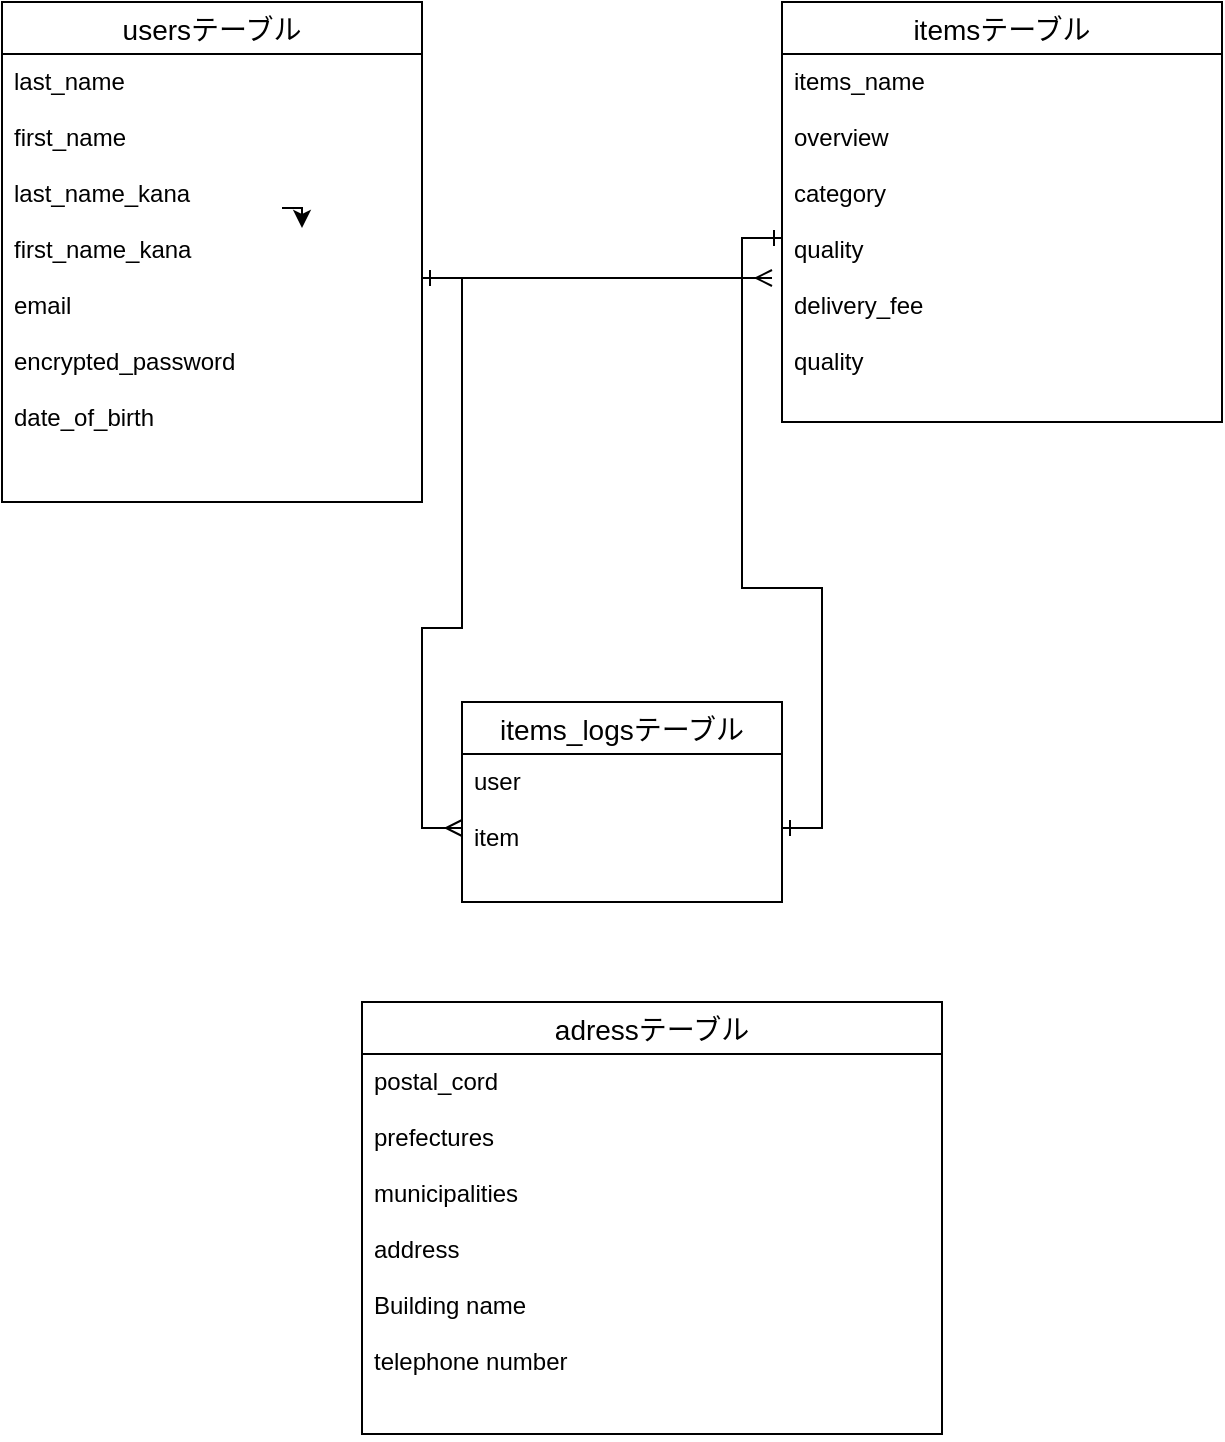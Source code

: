 <mxfile>
    <diagram id="Ypcg4PctWzy4GKVDeQTM" name="ページ1">
        <mxGraphModel dx="912" dy="859" grid="1" gridSize="10" guides="1" tooltips="1" connect="0" arrows="1" fold="1" page="0" pageScale="1" pageWidth="827" pageHeight="1169" math="0" shadow="0">
            <root>
                <mxCell id="0"/>
                <mxCell id="1" parent="0"/>
                <mxCell id="104" value="items_logsテーブル" style="swimlane;fontStyle=0;childLayout=stackLayout;horizontal=1;startSize=26;horizontalStack=0;resizeParent=1;resizeParentMax=0;resizeLast=0;collapsible=1;marginBottom=0;align=center;fontSize=14;" vertex="1" parent="1">
                    <mxGeometry x="350" y="490" width="160" height="100" as="geometry"/>
                </mxCell>
                <mxCell id="105" value="user &#10;&#10;item" style="text;strokeColor=none;fillColor=none;spacingLeft=4;spacingRight=4;overflow=hidden;rotatable=0;points=[[0,0.5],[1,0.5]];portConstraint=eastwest;fontSize=12;" vertex="1" parent="104">
                    <mxGeometry y="26" width="160" height="74" as="geometry"/>
                </mxCell>
                <mxCell id="108" value="adressテーブル" style="swimlane;fontStyle=0;childLayout=stackLayout;horizontal=1;startSize=26;horizontalStack=0;resizeParent=1;resizeParentMax=0;resizeLast=0;collapsible=1;marginBottom=0;align=center;fontSize=14;" vertex="1" parent="1">
                    <mxGeometry x="300" y="640" width="290" height="216" as="geometry"/>
                </mxCell>
                <mxCell id="109" value="postal_cord &#10;&#10;prefectures&#10;&#10;municipalities &#10;&#10;address &#10;&#10;Building name &#10;&#10;telephone number " style="text;strokeColor=none;fillColor=none;spacingLeft=4;spacingRight=4;overflow=hidden;rotatable=0;points=[[0,0.5],[1,0.5]];portConstraint=eastwest;fontSize=12;" vertex="1" parent="108">
                    <mxGeometry y="26" width="290" height="190" as="geometry"/>
                </mxCell>
                <mxCell id="116" style="edgeStyle=orthogonalEdgeStyle;rounded=0;orthogonalLoop=1;jettySize=auto;html=1;" edge="1" parent="1">
                    <mxGeometry relative="1" as="geometry">
                        <mxPoint x="270" y="253" as="targetPoint"/>
                        <mxPoint x="260" y="243" as="sourcePoint"/>
                    </mxGeometry>
                </mxCell>
                <mxCell id="120" value="usersテーブル" style="swimlane;fontStyle=0;childLayout=stackLayout;horizontal=1;startSize=26;horizontalStack=0;resizeParent=1;resizeParentMax=0;resizeLast=0;collapsible=1;marginBottom=0;align=center;fontSize=14;" vertex="1" parent="1">
                    <mxGeometry x="120" y="140" width="210" height="250" as="geometry"/>
                </mxCell>
                <mxCell id="121" value="last_name &#10;&#10;first_name &#10;&#10;last_name_kana &#10;&#10;first_name_kana &#10;&#10;email &#10;&#10;encrypted_password&#10; &#10;date_of_birth" style="text;strokeColor=none;fillColor=none;spacingLeft=4;spacingRight=4;overflow=hidden;rotatable=0;points=[[0,0.5],[1,0.5]];portConstraint=eastwest;fontSize=12;" vertex="1" parent="120">
                    <mxGeometry y="26" width="210" height="224" as="geometry"/>
                </mxCell>
                <mxCell id="126" value="itemsテーブル" style="swimlane;fontStyle=0;childLayout=stackLayout;horizontal=1;startSize=26;horizontalStack=0;resizeParent=1;resizeParentMax=0;resizeLast=0;collapsible=1;marginBottom=0;align=center;fontSize=14;" vertex="1" parent="1">
                    <mxGeometry x="510" y="140" width="220" height="210" as="geometry"/>
                </mxCell>
                <mxCell id="127" value=" items_name&#10; &#10;overview&#10; &#10;category &#10;&#10;quality &#10;&#10;delivery_fee&#10;&#10;quality &#10;" style="text;strokeColor=none;fillColor=none;spacingLeft=4;spacingRight=4;overflow=hidden;rotatable=0;points=[[0,0.5],[1,0.5]];portConstraint=eastwest;fontSize=12;" vertex="1" parent="126">
                    <mxGeometry y="26" width="220" height="184" as="geometry"/>
                </mxCell>
                <mxCell id="144" style="edgeStyle=orthogonalEdgeStyle;rounded=0;orthogonalLoop=1;jettySize=auto;html=1;startArrow=ERone;startFill=0;endArrow=ERmany;endFill=0;verticalAlign=bottom;" edge="1" parent="1" source="121">
                    <mxGeometry relative="1" as="geometry">
                        <mxPoint x="505" y="278" as="targetPoint"/>
                    </mxGeometry>
                </mxCell>
                <mxCell id="148" style="edgeStyle=orthogonalEdgeStyle;rounded=0;orthogonalLoop=1;jettySize=auto;html=1;startArrow=ERone;startFill=0;endArrow=ERmany;endFill=0;verticalAlign=bottom;" edge="1" parent="1" source="121" target="105">
                    <mxGeometry relative="1" as="geometry"/>
                </mxCell>
                <mxCell id="149" style="edgeStyle=orthogonalEdgeStyle;rounded=0;orthogonalLoop=1;jettySize=auto;html=1;startArrow=ERone;startFill=0;endArrow=ERone;endFill=0;verticalAlign=bottom;" edge="1" parent="1" source="127" target="105">
                    <mxGeometry relative="1" as="geometry"/>
                </mxCell>
            </root>
        </mxGraphModel>
    </diagram>
</mxfile>